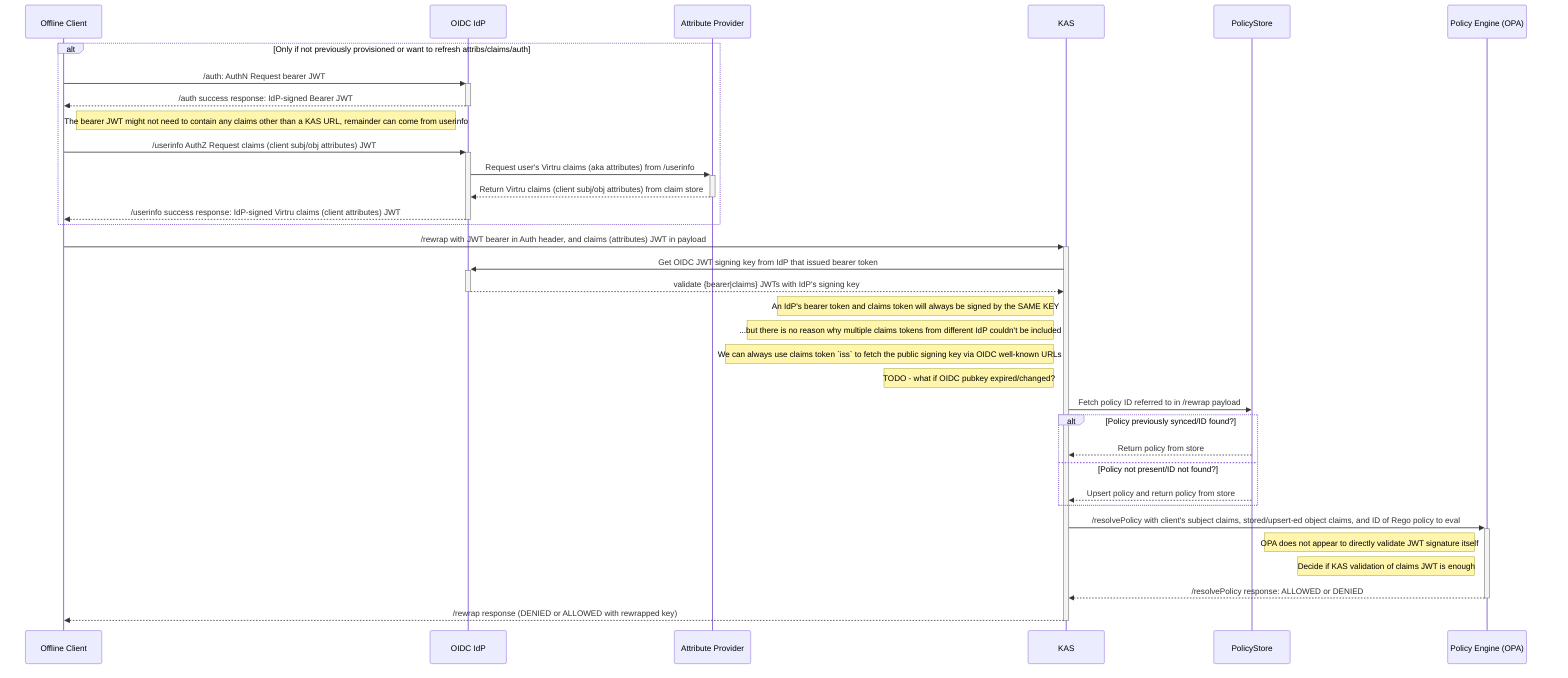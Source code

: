 sequenceDiagram

    participant Client as Offline Client
    participant IdP as OIDC IdP
    participant Attribute Provider
    participant KAS
    participant PolicyStore
    participant OPA as Policy Engine (OPA)


    alt Only if not previously provisioned or want to refresh attribs/claims/auth
        Client->>+IdP: /auth: AuthN Request bearer JWT
        IdP-->>-Client: /auth success response: IdP-signed Bearer JWT
        Note right of Client: The bearer JWT might not need to contain any claims other than a KAS URL, remainder can come from userinfo

        Client->>+IdP: /userinfo AuthZ Request claims (client subj/obj attributes) JWT
        IdP->>+Attribute Provider: Request user's Virtru claims (aka attributes) from /userinfo
        Attribute Provider-->>-IdP: Return Virtru claims (client subj/obj attributes) from claim store
        IdP-->>-Client: /userinfo success response: IdP-signed Virtru claims (client attributes) JWT
    end
    Client->>+KAS: /rewrap with JWT bearer in Auth header, and claims (attributes) JWT in payload
    KAS->>+IdP: Get OIDC JWT signing key from IdP that issued bearer token
    IdP-->>-KAS: validate {bearer|claims} JWTs with IdP's signing key
    Note left of KAS: An IdP's bearer token and claims token will always be signed by the SAME KEY
    Note left of KAS: ...but there is no reason why multiple claims tokens from different IdP couldn't be included
    Note left of KAS: We can always use claims token `iss` to fetch the public signing key via OIDC well-known URLs
    Note left of KAS: TODO - what if OIDC pubkey expired/changed?
    KAS->>PolicyStore: Fetch policy ID referred to in /rewrap payload
    alt Policy previously synced/ID found?
        PolicyStore-->>KAS: Return policy from store
    else Policy not present/ID not found?
        PolicyStore-->>KAS: Upsert policy and return policy from store
    end
    KAS->>+OPA: /resolvePolicy with client's subject claims, stored/upsert-ed object claims, and ID of Rego policy to eval
    Note left of OPA: OPA does not appear to directly validate JWT signature itself
    Note left of OPA: Decide if KAS validation of claims JWT is enough
    OPA-->>-KAS: /resolvePolicy response: ALLOWED or DENIED

    KAS-->>-Client: /rewrap response (DENIED or ALLOWED with rewrapped key)